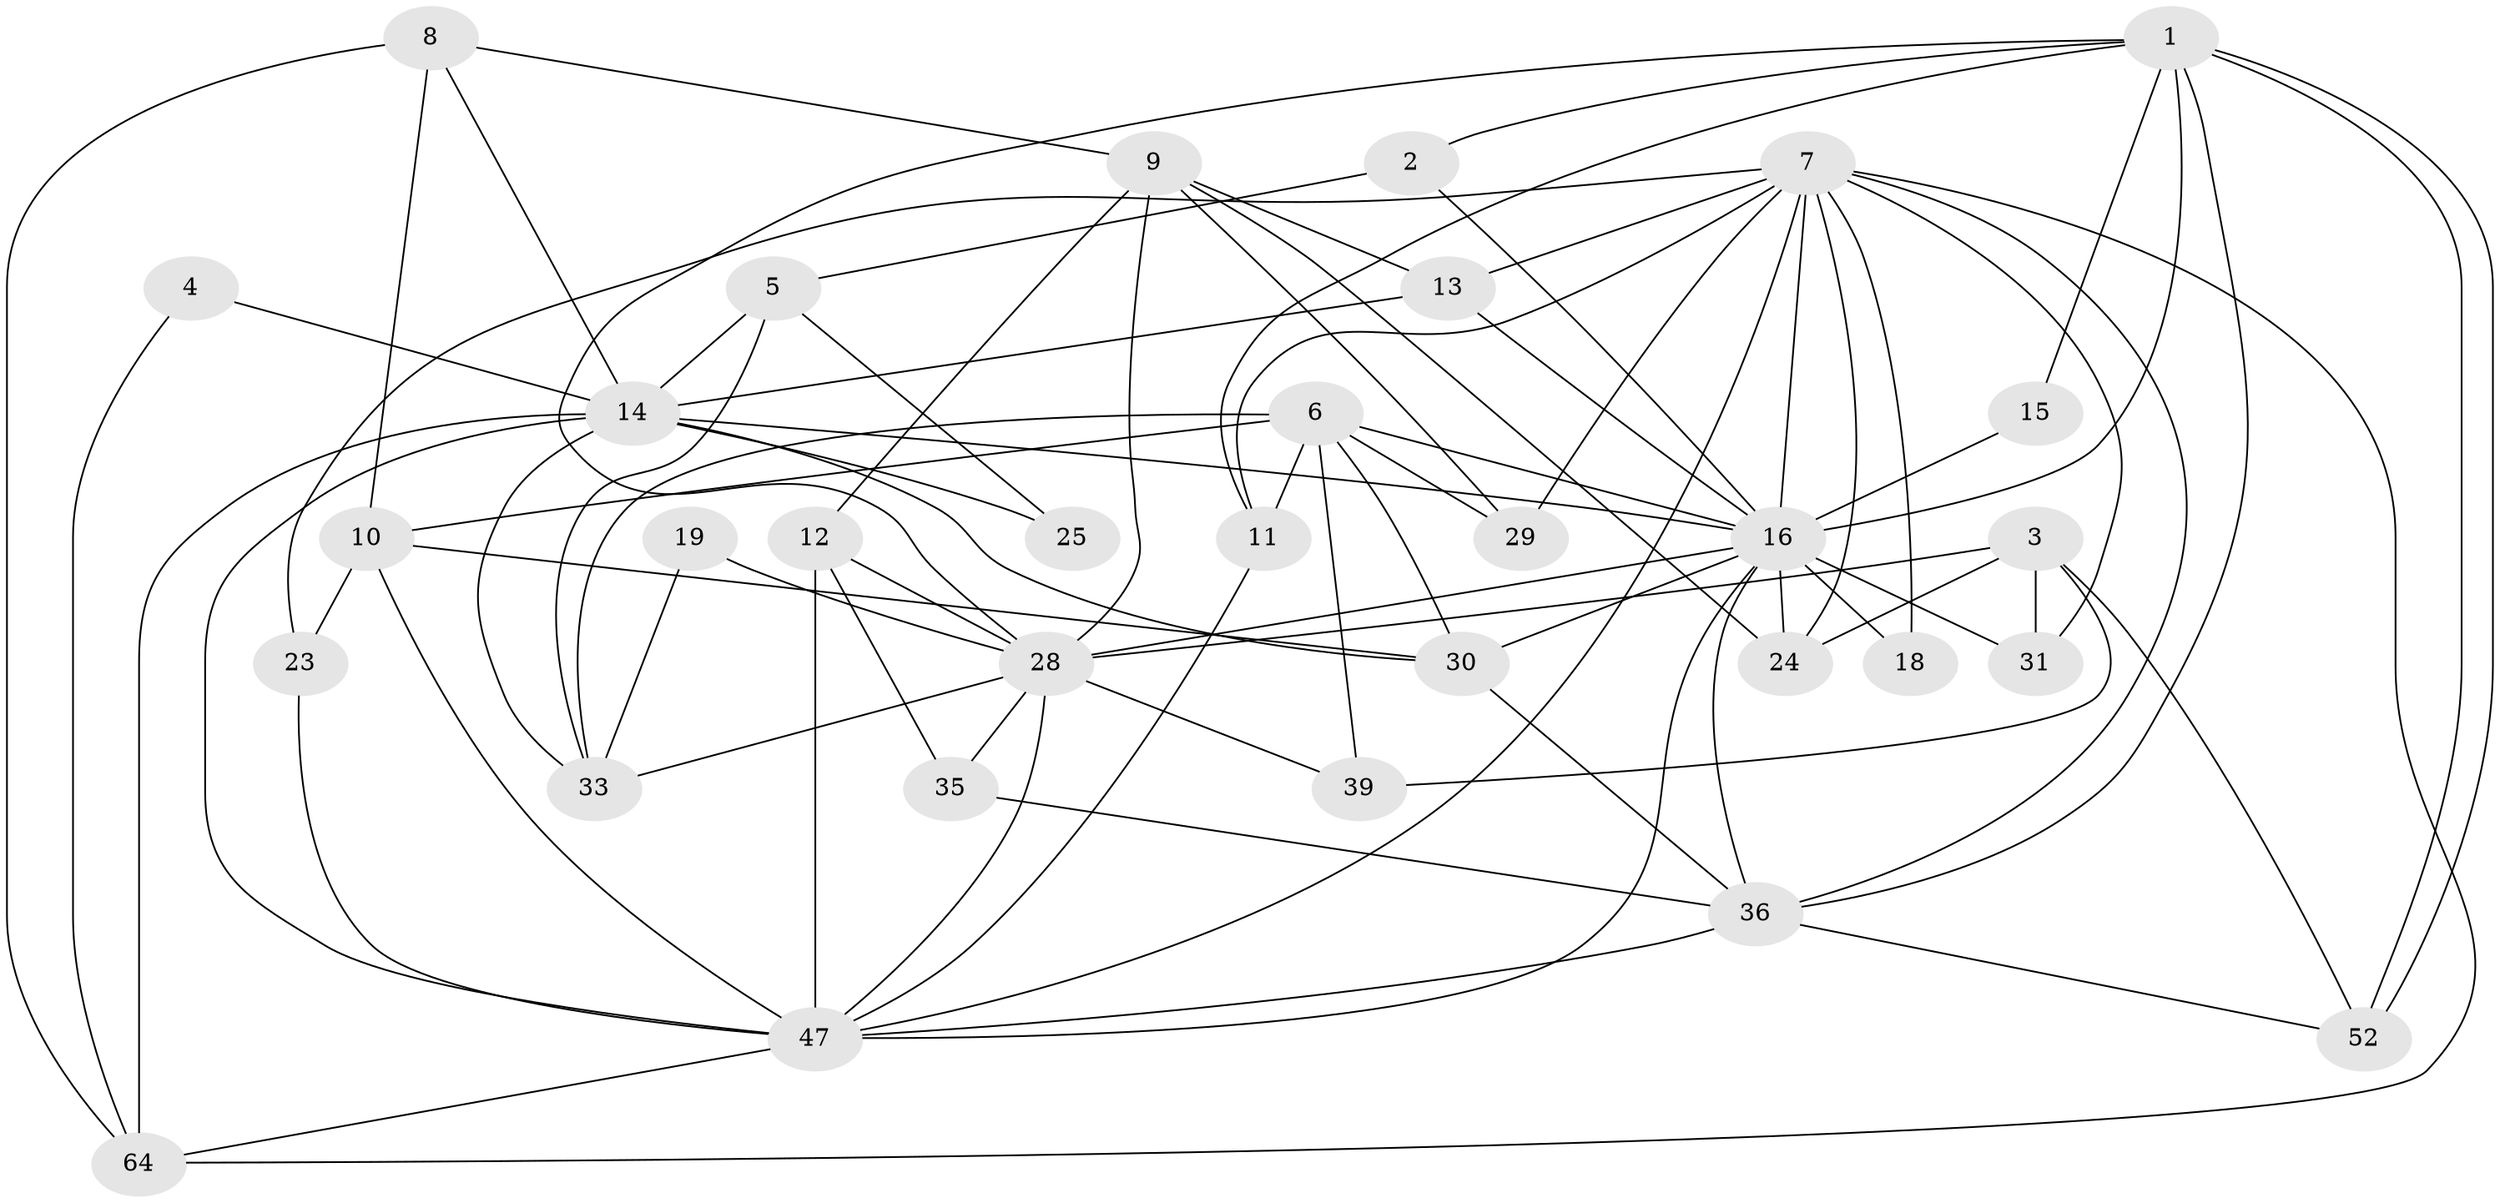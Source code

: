 // original degree distribution, {6: 0.09230769230769231, 2: 0.12307692307692308, 3: 0.2923076923076923, 5: 0.16923076923076924, 4: 0.27692307692307694, 7: 0.03076923076923077, 10: 0.015384615384615385}
// Generated by graph-tools (version 1.1) at 2025/15/03/09/25 04:15:19]
// undirected, 32 vertices, 82 edges
graph export_dot {
graph [start="1"]
  node [color=gray90,style=filled];
  1 [super="+22"];
  2 [super="+27"];
  3 [super="+38"];
  4;
  5 [super="+59"];
  6 [super="+17"];
  7 [super="+21"];
  8;
  9 [super="+32"];
  10 [super="+54"];
  11;
  12 [super="+65"];
  13 [super="+60"];
  14 [super="+20+43"];
  15;
  16 [super="+34+26+50"];
  18;
  19;
  23;
  24;
  25;
  28 [super="+49+61+51"];
  29;
  30 [super="+37+62"];
  31;
  33 [super="+46"];
  35;
  36 [super="+56"];
  39;
  47 [super="+63+58"];
  52;
  64;
  1 -- 52;
  1 -- 52;
  1 -- 15;
  1 -- 2;
  1 -- 28;
  1 -- 11;
  1 -- 36;
  1 -- 16;
  2 -- 5;
  2 -- 16 [weight=3];
  3 -- 52;
  3 -- 39;
  3 -- 24;
  3 -- 31;
  3 -- 28 [weight=2];
  4 -- 14;
  4 -- 64;
  5 -- 33;
  5 -- 25;
  5 -- 14;
  6 -- 29;
  6 -- 33;
  6 -- 11;
  6 -- 39;
  6 -- 30;
  6 -- 16;
  6 -- 10;
  7 -- 36;
  7 -- 11;
  7 -- 23;
  7 -- 47;
  7 -- 64;
  7 -- 13;
  7 -- 18;
  7 -- 24;
  7 -- 29;
  7 -- 31;
  7 -- 16;
  8 -- 64;
  8 -- 9;
  8 -- 14;
  8 -- 10;
  9 -- 28;
  9 -- 29;
  9 -- 24;
  9 -- 12;
  9 -- 13;
  10 -- 23;
  10 -- 47;
  10 -- 30;
  11 -- 47;
  12 -- 35;
  12 -- 47;
  12 -- 28;
  13 -- 16 [weight=3];
  13 -- 14 [weight=3];
  14 -- 33;
  14 -- 64;
  14 -- 47 [weight=2];
  14 -- 16;
  14 -- 25;
  14 -- 30;
  15 -- 16;
  16 -- 30 [weight=4];
  16 -- 36;
  16 -- 47;
  16 -- 28;
  16 -- 31;
  16 -- 18;
  16 -- 24;
  19 -- 33;
  19 -- 28;
  23 -- 47;
  28 -- 39;
  28 -- 33;
  28 -- 35;
  28 -- 47;
  30 -- 36;
  35 -- 36;
  36 -- 52;
  36 -- 47;
  47 -- 64;
}
